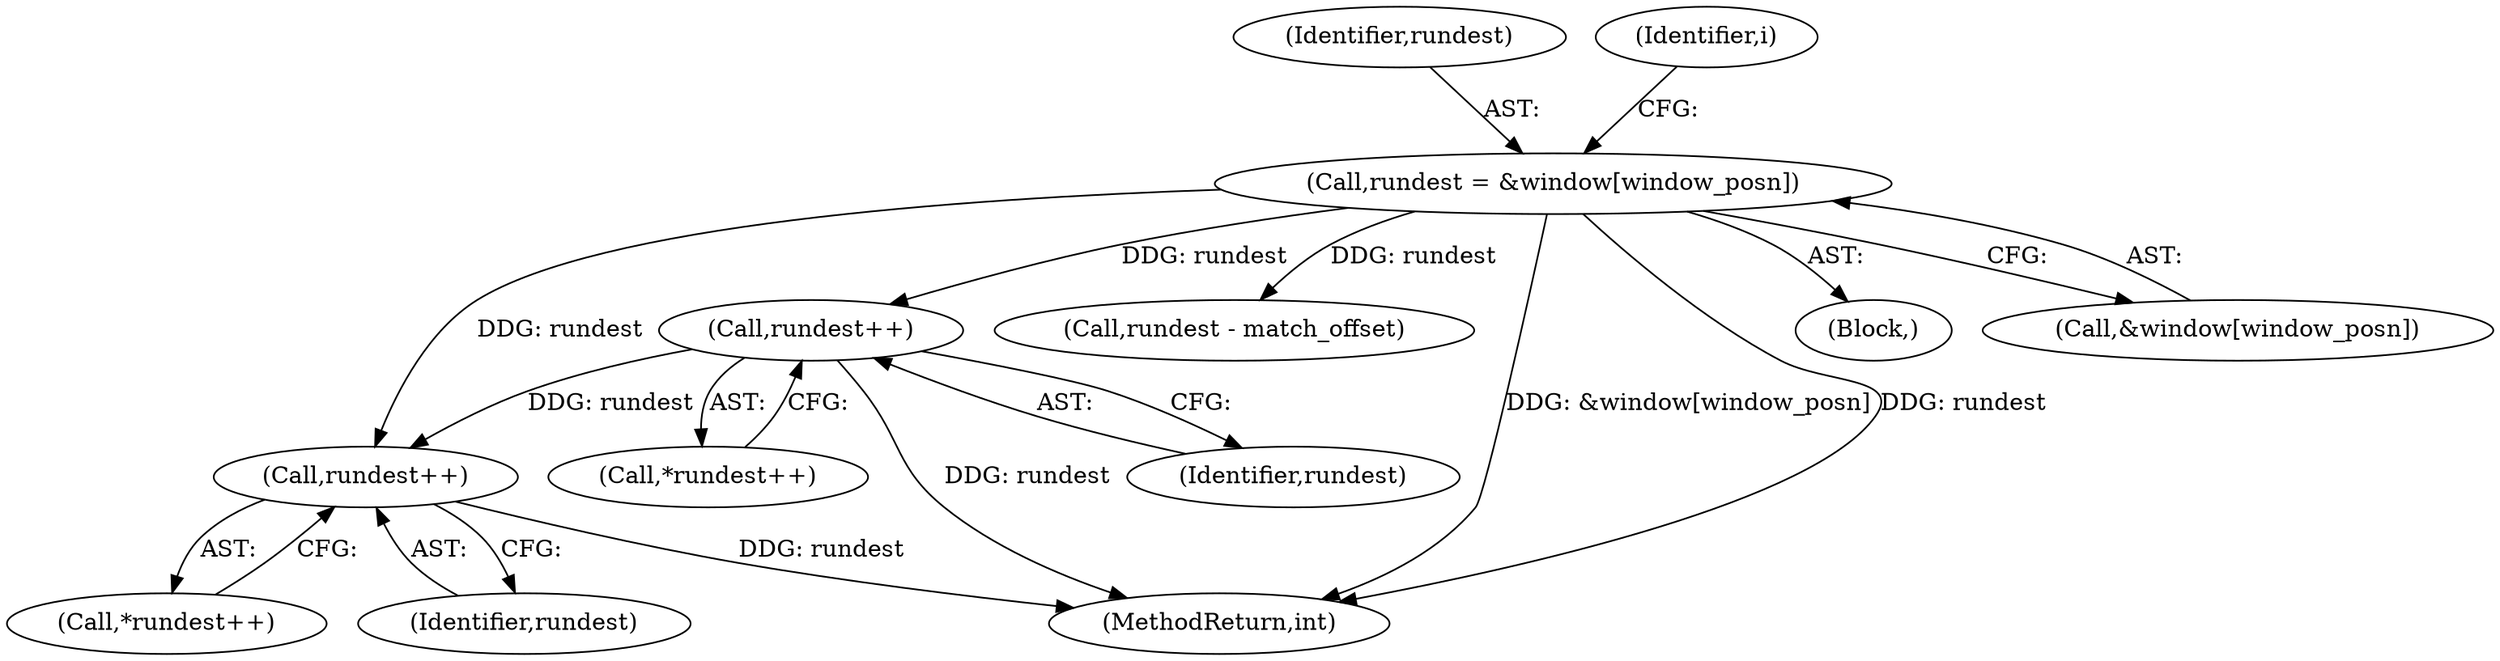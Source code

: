 digraph "0_libmspack_18b6a2cc0b87536015bedd4f7763e6b02d5aa4f3@pointer" {
"1001399" [label="(Call,rundest++)"];
"1001319" [label="(Call,rundest = &window[window_posn])"];
"1001414" [label="(Call,rundest++)"];
"1001423" [label="(Call,rundest - match_offset)"];
"1001400" [label="(Identifier,rundest)"];
"1001399" [label="(Call,rundest++)"];
"1001415" [label="(Identifier,rundest)"];
"1001886" [label="(MethodReturn,int)"];
"1001398" [label="(Call,*rundest++)"];
"1001414" [label="(Call,rundest++)"];
"1001413" [label="(Call,*rundest++)"];
"1001319" [label="(Call,rundest = &window[window_posn])"];
"1001320" [label="(Identifier,rundest)"];
"1001326" [label="(Identifier,i)"];
"1001092" [label="(Block,)"];
"1001321" [label="(Call,&window[window_posn])"];
"1001399" -> "1001398"  [label="AST: "];
"1001399" -> "1001400"  [label="CFG: "];
"1001400" -> "1001399"  [label="AST: "];
"1001398" -> "1001399"  [label="CFG: "];
"1001399" -> "1001886"  [label="DDG: rundest"];
"1001319" -> "1001399"  [label="DDG: rundest"];
"1001399" -> "1001414"  [label="DDG: rundest"];
"1001319" -> "1001092"  [label="AST: "];
"1001319" -> "1001321"  [label="CFG: "];
"1001320" -> "1001319"  [label="AST: "];
"1001321" -> "1001319"  [label="AST: "];
"1001326" -> "1001319"  [label="CFG: "];
"1001319" -> "1001886"  [label="DDG: &window[window_posn]"];
"1001319" -> "1001886"  [label="DDG: rundest"];
"1001319" -> "1001414"  [label="DDG: rundest"];
"1001319" -> "1001423"  [label="DDG: rundest"];
"1001414" -> "1001413"  [label="AST: "];
"1001414" -> "1001415"  [label="CFG: "];
"1001415" -> "1001414"  [label="AST: "];
"1001413" -> "1001414"  [label="CFG: "];
"1001414" -> "1001886"  [label="DDG: rundest"];
}
